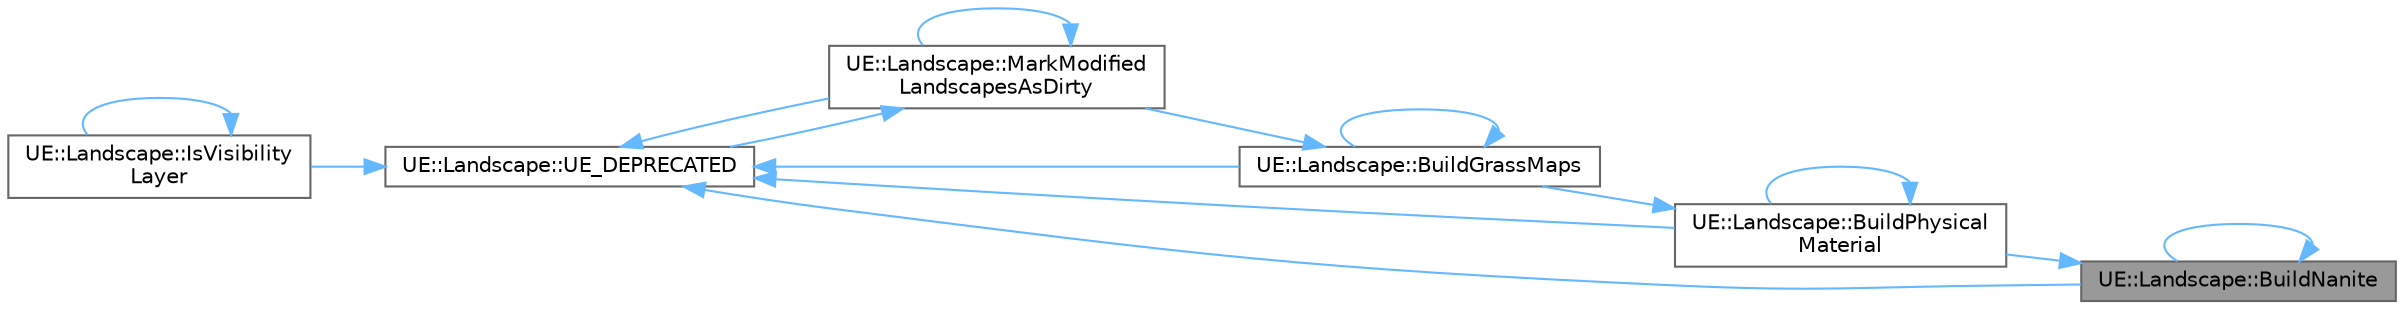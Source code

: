 digraph "UE::Landscape::BuildNanite"
{
 // INTERACTIVE_SVG=YES
 // LATEX_PDF_SIZE
  bgcolor="transparent";
  edge [fontname=Helvetica,fontsize=10,labelfontname=Helvetica,labelfontsize=10];
  node [fontname=Helvetica,fontsize=10,shape=box,height=0.2,width=0.4];
  rankdir="RL";
  Node1 [id="Node000001",label="UE::Landscape::BuildNanite",height=0.2,width=0.4,color="gray40", fillcolor="grey60", style="filled", fontcolor="black",tooltip=" "];
  Node1 -> Node1 [id="edge1_Node000001_Node000001",dir="back",color="steelblue1",style="solid",tooltip=" "];
  Node1 -> Node2 [id="edge2_Node000001_Node000002",dir="back",color="steelblue1",style="solid",tooltip=" "];
  Node2 [id="Node000002",label="UE::Landscape::BuildPhysical\lMaterial",height=0.2,width=0.4,color="grey40", fillcolor="white", style="filled",URL="$dd/d20/namespaceUE_1_1Landscape.html#a97ca790e9c3d6797a0be3f48db4229d0",tooltip=" "];
  Node2 -> Node3 [id="edge3_Node000002_Node000003",dir="back",color="steelblue1",style="solid",tooltip=" "];
  Node3 [id="Node000003",label="UE::Landscape::BuildGrassMaps",height=0.2,width=0.4,color="grey40", fillcolor="white", style="filled",URL="$dd/d20/namespaceUE_1_1Landscape.html#ab850a27b540832f0cbdb9a574438e5b2",tooltip=" "];
  Node3 -> Node3 [id="edge4_Node000003_Node000003",dir="back",color="steelblue1",style="solid",tooltip=" "];
  Node3 -> Node4 [id="edge5_Node000003_Node000004",dir="back",color="steelblue1",style="solid",tooltip=" "];
  Node4 [id="Node000004",label="UE::Landscape::MarkModified\lLandscapesAsDirty",height=0.2,width=0.4,color="grey40", fillcolor="white", style="filled",URL="$dd/d20/namespaceUE_1_1Landscape.html#a90d908727b16af6d2bfcfe206e415d55",tooltip=" "];
  Node4 -> Node4 [id="edge6_Node000004_Node000004",dir="back",color="steelblue1",style="solid",tooltip=" "];
  Node4 -> Node5 [id="edge7_Node000004_Node000005",dir="back",color="steelblue1",style="solid",tooltip=" "];
  Node5 [id="Node000005",label="UE::Landscape::UE_DEPRECATED",height=0.2,width=0.4,color="grey40", fillcolor="white", style="filled",URL="$dd/d20/namespaceUE_1_1Landscape.html#a520c5c089d3700b25f541cdbd07bd477",tooltip=" "];
  Node5 -> Node3 [id="edge8_Node000005_Node000003",dir="back",color="steelblue1",style="solid",tooltip=" "];
  Node5 -> Node1 [id="edge9_Node000005_Node000001",dir="back",color="steelblue1",style="solid",tooltip=" "];
  Node5 -> Node2 [id="edge10_Node000005_Node000002",dir="back",color="steelblue1",style="solid",tooltip=" "];
  Node5 -> Node6 [id="edge11_Node000005_Node000006",dir="back",color="steelblue1",style="solid",tooltip=" "];
  Node6 [id="Node000006",label="UE::Landscape::IsVisibility\lLayer",height=0.2,width=0.4,color="grey40", fillcolor="white", style="filled",URL="$dd/d20/namespaceUE_1_1Landscape.html#a9b00f7810ca98601a0efeb05f1c55023",tooltip="Returns true if the provided layer info object is the current visibility layer."];
  Node6 -> Node6 [id="edge12_Node000006_Node000006",dir="back",color="steelblue1",style="solid",tooltip=" "];
  Node5 -> Node4 [id="edge13_Node000005_Node000004",dir="back",color="steelblue1",style="solid",tooltip=" "];
  Node2 -> Node2 [id="edge14_Node000002_Node000002",dir="back",color="steelblue1",style="solid",tooltip=" "];
}
